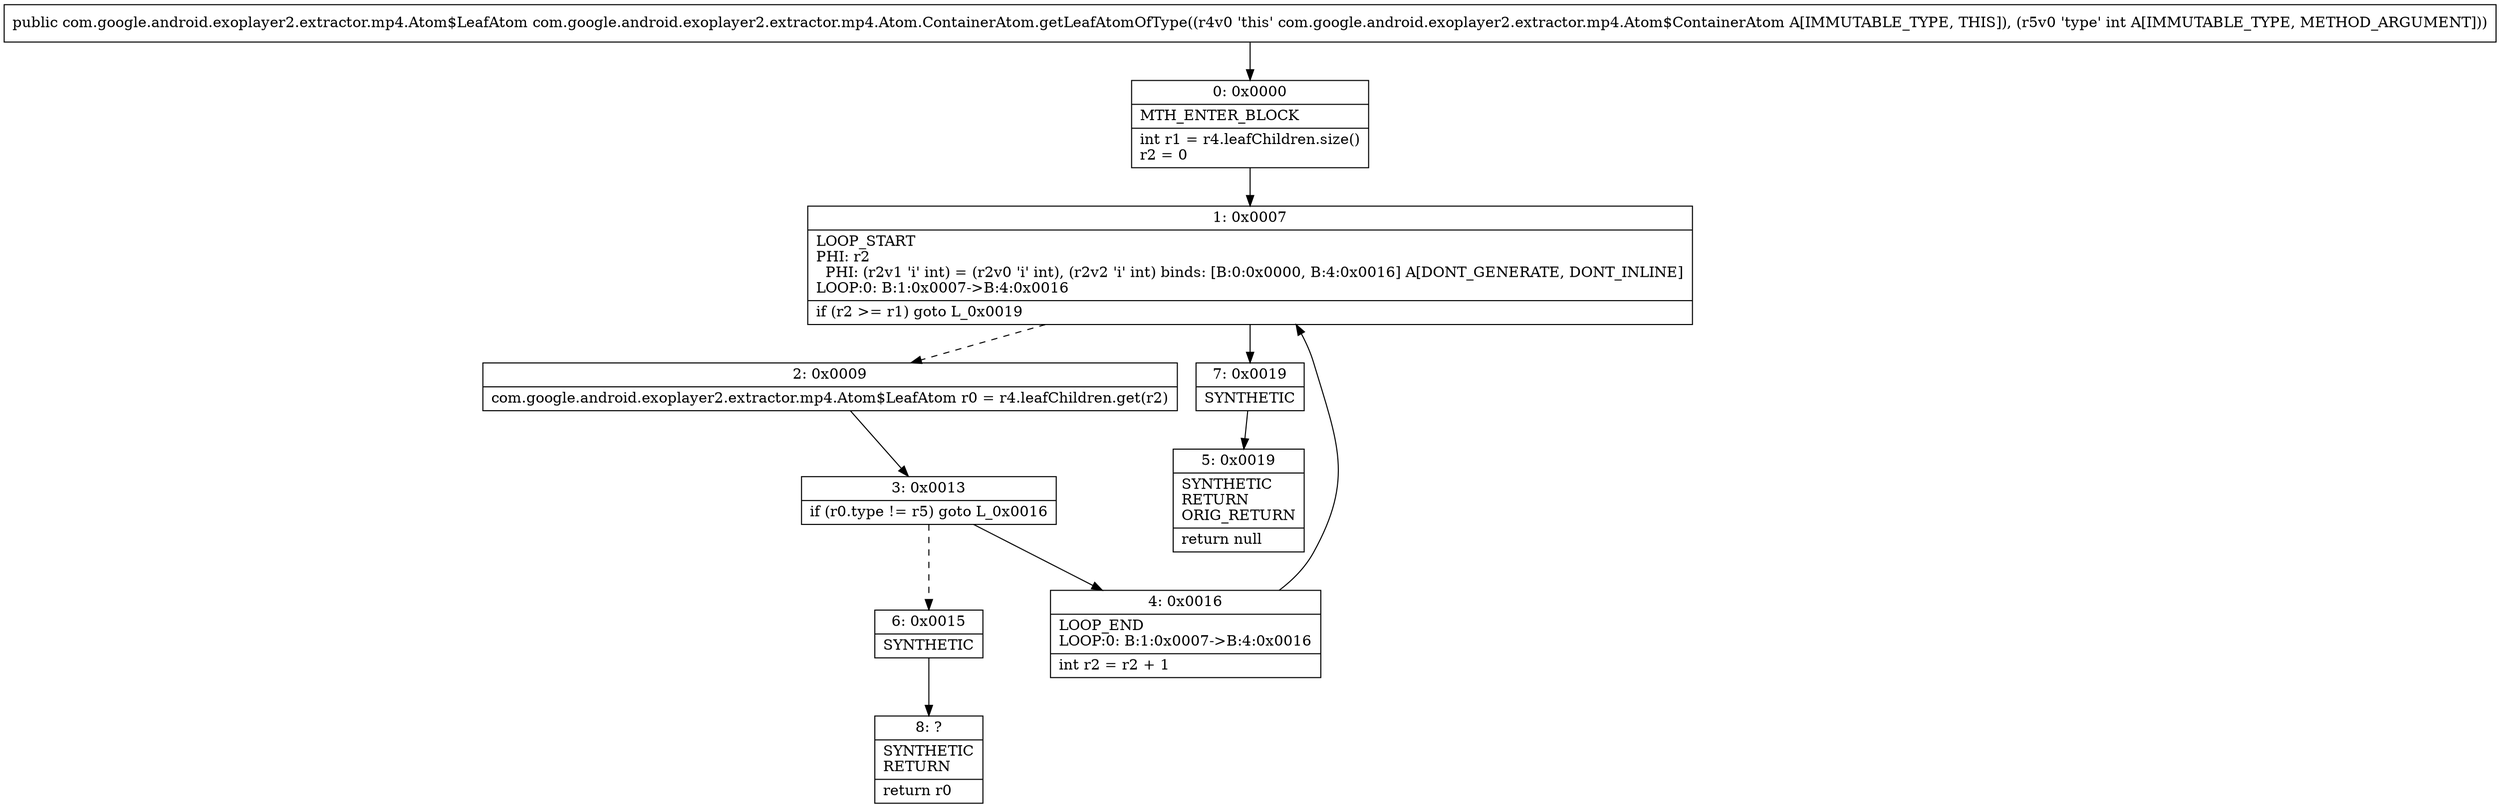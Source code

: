 digraph "CFG forcom.google.android.exoplayer2.extractor.mp4.Atom.ContainerAtom.getLeafAtomOfType(I)Lcom\/google\/android\/exoplayer2\/extractor\/mp4\/Atom$LeafAtom;" {
Node_0 [shape=record,label="{0\:\ 0x0000|MTH_ENTER_BLOCK\l|int r1 = r4.leafChildren.size()\lr2 = 0\l}"];
Node_1 [shape=record,label="{1\:\ 0x0007|LOOP_START\lPHI: r2 \l  PHI: (r2v1 'i' int) = (r2v0 'i' int), (r2v2 'i' int) binds: [B:0:0x0000, B:4:0x0016] A[DONT_GENERATE, DONT_INLINE]\lLOOP:0: B:1:0x0007\-\>B:4:0x0016\l|if (r2 \>= r1) goto L_0x0019\l}"];
Node_2 [shape=record,label="{2\:\ 0x0009|com.google.android.exoplayer2.extractor.mp4.Atom$LeafAtom r0 = r4.leafChildren.get(r2)\l}"];
Node_3 [shape=record,label="{3\:\ 0x0013|if (r0.type != r5) goto L_0x0016\l}"];
Node_4 [shape=record,label="{4\:\ 0x0016|LOOP_END\lLOOP:0: B:1:0x0007\-\>B:4:0x0016\l|int r2 = r2 + 1\l}"];
Node_5 [shape=record,label="{5\:\ 0x0019|SYNTHETIC\lRETURN\lORIG_RETURN\l|return null\l}"];
Node_6 [shape=record,label="{6\:\ 0x0015|SYNTHETIC\l}"];
Node_7 [shape=record,label="{7\:\ 0x0019|SYNTHETIC\l}"];
Node_8 [shape=record,label="{8\:\ ?|SYNTHETIC\lRETURN\l|return r0\l}"];
MethodNode[shape=record,label="{public com.google.android.exoplayer2.extractor.mp4.Atom$LeafAtom com.google.android.exoplayer2.extractor.mp4.Atom.ContainerAtom.getLeafAtomOfType((r4v0 'this' com.google.android.exoplayer2.extractor.mp4.Atom$ContainerAtom A[IMMUTABLE_TYPE, THIS]), (r5v0 'type' int A[IMMUTABLE_TYPE, METHOD_ARGUMENT])) }"];
MethodNode -> Node_0;
Node_0 -> Node_1;
Node_1 -> Node_2[style=dashed];
Node_1 -> Node_7;
Node_2 -> Node_3;
Node_3 -> Node_4;
Node_3 -> Node_6[style=dashed];
Node_4 -> Node_1;
Node_6 -> Node_8;
Node_7 -> Node_5;
}

